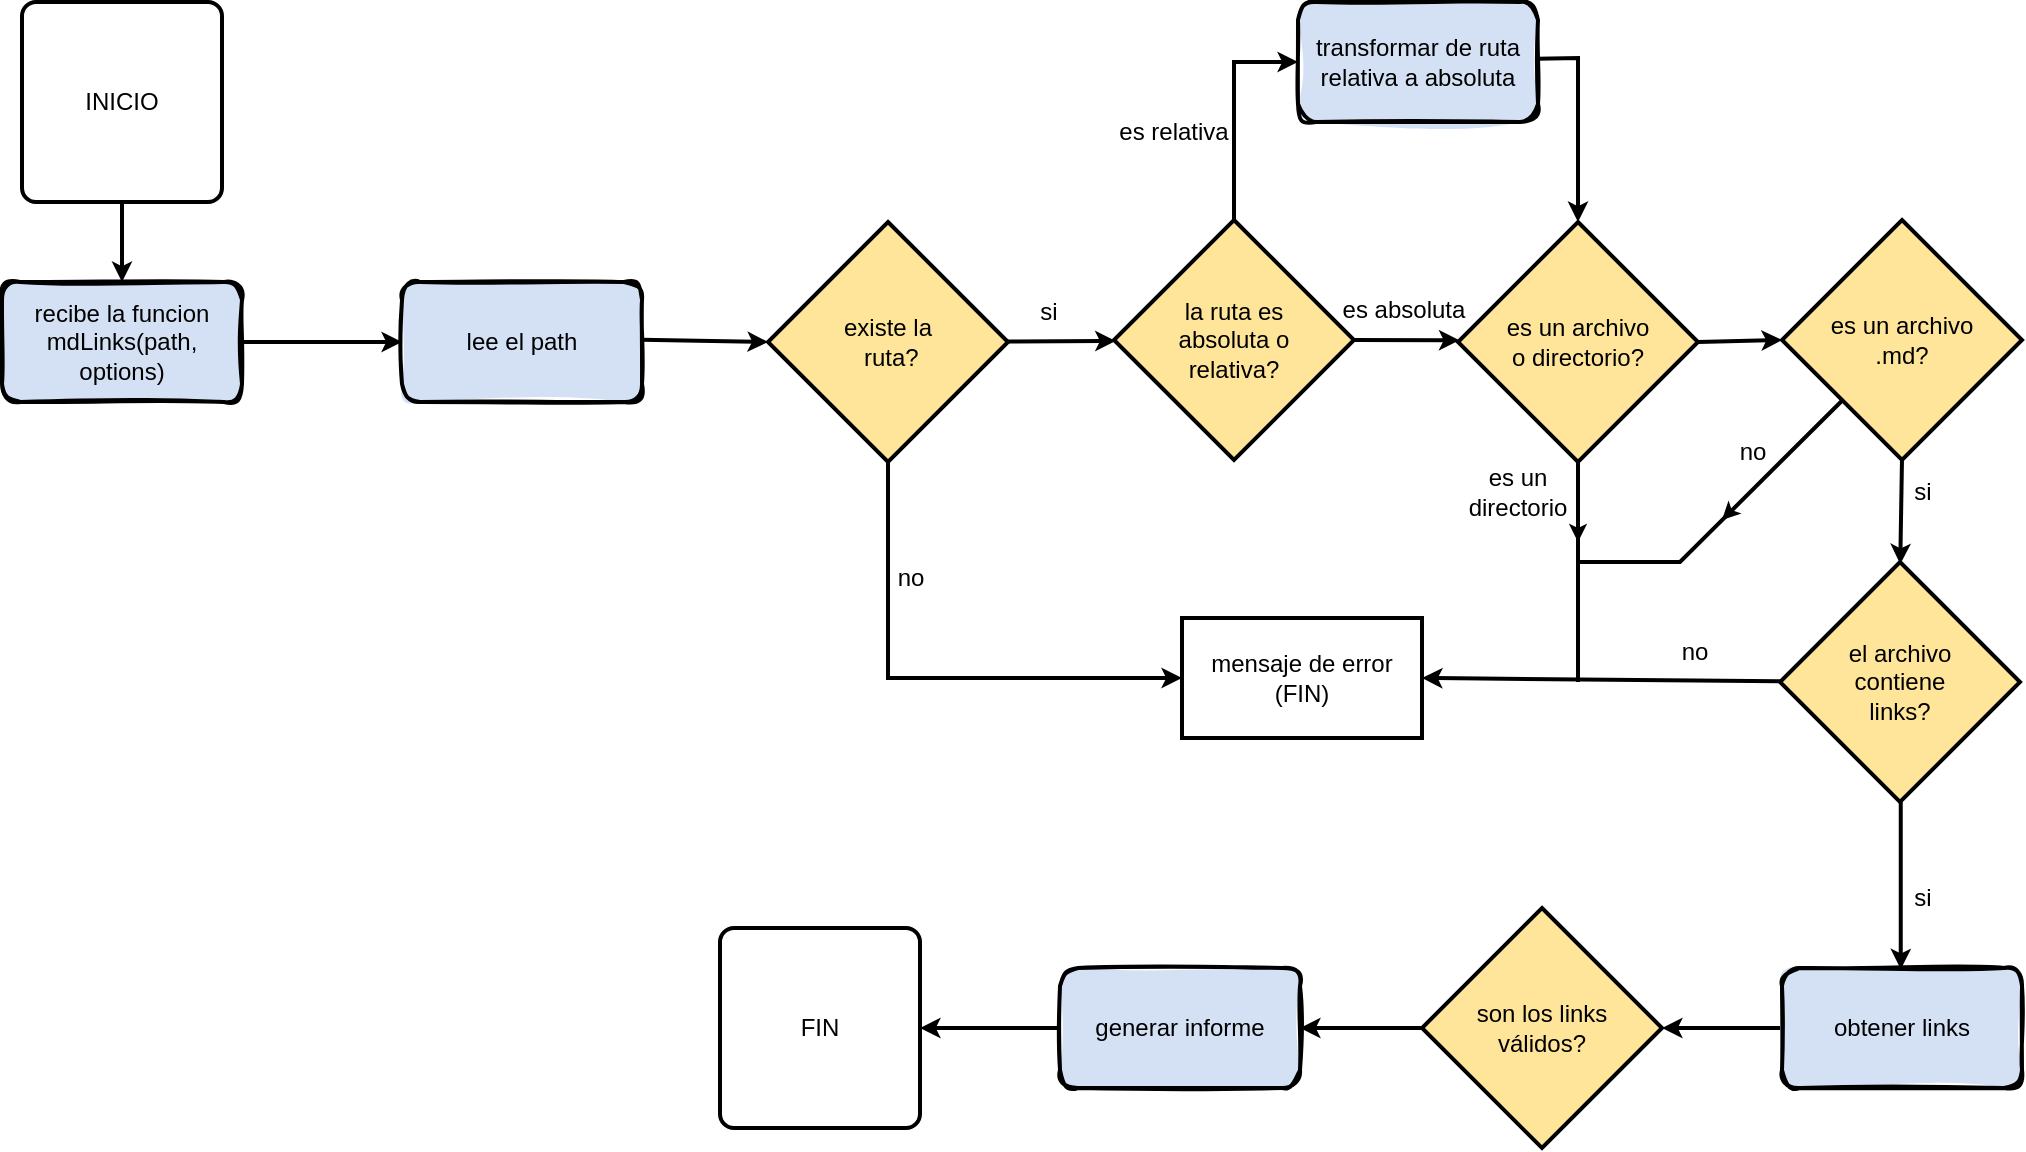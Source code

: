 <mxfile>
    <diagram id="C5RBs43oDa-KdzZeNtuy" name="Page-1">
        <mxGraphModel dx="1035" dy="705" grid="1" gridSize="10" guides="1" tooltips="1" connect="1" arrows="1" fold="1" page="1" pageScale="1" pageWidth="1169" pageHeight="827" math="0" shadow="0">
            <root>
                <mxCell id="WIyWlLk6GJQsqaUBKTNV-0"/>
                <mxCell id="WIyWlLk6GJQsqaUBKTNV-1" parent="WIyWlLk6GJQsqaUBKTNV-0"/>
                <mxCell id="SY0biOSwpH2cryvIoxOE-1" value="INICIO" style="rounded=1;whiteSpace=wrap;html=1;absoluteArcSize=1;arcSize=14;strokeWidth=2;" parent="WIyWlLk6GJQsqaUBKTNV-1" vertex="1">
                    <mxGeometry x="70" y="110" width="100" height="100" as="geometry"/>
                </mxCell>
                <mxCell id="SY0biOSwpH2cryvIoxOE-14" value="&lt;font color=&quot;#000000&quot;&gt;transformar de ruta relativa a absoluta &lt;/font&gt;" style="rounded=1;whiteSpace=wrap;html=1;strokeWidth=2;fillWeight=4;hachureGap=8;hachureAngle=45;fillColor=#D4E1F5;sketch=1;fillStyle=solid;" parent="WIyWlLk6GJQsqaUBKTNV-1" vertex="1">
                    <mxGeometry x="708" y="110" width="120" height="60" as="geometry"/>
                </mxCell>
                <mxCell id="SY0biOSwpH2cryvIoxOE-15" value="&lt;div&gt;&lt;font color=&quot;#000000&quot;&gt;la ruta es &lt;br&gt;&lt;/font&gt;&lt;/div&gt;&lt;div&gt;&lt;font color=&quot;#000000&quot;&gt;absoluta o &lt;br&gt;&lt;/font&gt;&lt;/div&gt;&lt;div&gt;&lt;font color=&quot;#000000&quot;&gt;relativa?&lt;/font&gt;&lt;br&gt;&lt;/div&gt;" style="strokeWidth=2;html=1;shape=mxgraph.flowchart.decision;whiteSpace=wrap;fillColor=#FFE599;" parent="WIyWlLk6GJQsqaUBKTNV-1" vertex="1">
                    <mxGeometry x="616" y="219" width="120" height="120" as="geometry"/>
                </mxCell>
                <mxCell id="SY0biOSwpH2cryvIoxOE-16" value="&lt;div&gt;&lt;font color=&quot;#000000&quot;&gt;existe la&lt;/font&gt;&lt;/div&gt;&lt;div&gt;&lt;font color=&quot;#000000&quot;&gt;&amp;nbsp;ruta?&lt;/font&gt;&lt;br&gt;&lt;/div&gt;" style="strokeWidth=2;html=1;shape=mxgraph.flowchart.decision;whiteSpace=wrap;fillColor=#FFE599;" parent="WIyWlLk6GJQsqaUBKTNV-1" vertex="1">
                    <mxGeometry x="443" y="220" width="120" height="120" as="geometry"/>
                </mxCell>
                <mxCell id="SY0biOSwpH2cryvIoxOE-17" value="FIN" style="rounded=1;whiteSpace=wrap;html=1;absoluteArcSize=1;arcSize=14;strokeWidth=2;" parent="WIyWlLk6GJQsqaUBKTNV-1" vertex="1">
                    <mxGeometry x="419" y="573" width="100" height="100" as="geometry"/>
                </mxCell>
                <mxCell id="SY0biOSwpH2cryvIoxOE-47" value="es relativa" style="text;strokeColor=none;align=center;fillColor=none;html=1;verticalAlign=middle;whiteSpace=wrap;rounded=0;strokeWidth=2;" parent="WIyWlLk6GJQsqaUBKTNV-1" vertex="1">
                    <mxGeometry x="616" y="160" width="60" height="30" as="geometry"/>
                </mxCell>
                <mxCell id="SY0biOSwpH2cryvIoxOE-53" value="" style="endArrow=classic;html=1;rounded=0;strokeWidth=2;endSize=4;entryX=0.006;entryY=0.493;entryDx=0;entryDy=0;exitX=1;exitY=0.5;exitDx=0;exitDy=0;exitPerimeter=0;entryPerimeter=0;" parent="WIyWlLk6GJQsqaUBKTNV-1" source="SY0biOSwpH2cryvIoxOE-15" target="SY0biOSwpH2cryvIoxOE-81" edge="1">
                    <mxGeometry width="50" height="50" relative="1" as="geometry">
                        <mxPoint x="699" y="278.83" as="sourcePoint"/>
                        <mxPoint x="790" y="279" as="targetPoint"/>
                    </mxGeometry>
                </mxCell>
                <mxCell id="SY0biOSwpH2cryvIoxOE-57" value="es absoluta" style="text;strokeColor=none;align=center;fillColor=none;html=1;verticalAlign=middle;whiteSpace=wrap;rounded=0;strokeWidth=2;" parent="WIyWlLk6GJQsqaUBKTNV-1" vertex="1">
                    <mxGeometry x="717" y="249" width="88" height="30" as="geometry"/>
                </mxCell>
                <mxCell id="SY0biOSwpH2cryvIoxOE-67" value="" style="endArrow=classic;html=1;rounded=0;strokeWidth=2;endSize=4;exitX=0.5;exitY=0;exitDx=0;exitDy=0;exitPerimeter=0;entryX=0;entryY=0.5;entryDx=0;entryDy=0;" parent="WIyWlLk6GJQsqaUBKTNV-1" source="SY0biOSwpH2cryvIoxOE-15" target="SY0biOSwpH2cryvIoxOE-14" edge="1">
                    <mxGeometry width="50" height="50" relative="1" as="geometry">
                        <mxPoint x="639" y="189.75" as="sourcePoint"/>
                        <mxPoint x="680" y="140" as="targetPoint"/>
                        <Array as="points">
                            <mxPoint x="676" y="140"/>
                        </Array>
                    </mxGeometry>
                </mxCell>
                <mxCell id="SY0biOSwpH2cryvIoxOE-68" value="" style="endArrow=classic;html=1;rounded=0;strokeWidth=2;endSize=4;entryX=0.5;entryY=0;entryDx=0;entryDy=0;exitX=0.995;exitY=0.473;exitDx=0;exitDy=0;exitPerimeter=0;entryPerimeter=0;" parent="WIyWlLk6GJQsqaUBKTNV-1" source="SY0biOSwpH2cryvIoxOE-14" target="SY0biOSwpH2cryvIoxOE-81" edge="1">
                    <mxGeometry width="50" height="50" relative="1" as="geometry">
                        <mxPoint x="804.74" y="137.82" as="sourcePoint"/>
                        <mxPoint x="850" y="241" as="targetPoint"/>
                        <Array as="points">
                            <mxPoint x="848" y="138"/>
                        </Array>
                    </mxGeometry>
                </mxCell>
                <mxCell id="SY0biOSwpH2cryvIoxOE-78" value="&lt;font color=&quot;#000000&quot;&gt;recibe la funcion mdLinks(path, options)&lt;/font&gt;" style="rounded=1;whiteSpace=wrap;html=1;strokeWidth=2;fillWeight=4;hachureGap=8;hachureAngle=45;fillColor=#D4E1F5;sketch=1;fillStyle=solid;" parent="WIyWlLk6GJQsqaUBKTNV-1" vertex="1">
                    <mxGeometry x="60" y="250" width="120" height="60" as="geometry"/>
                </mxCell>
                <mxCell id="SY0biOSwpH2cryvIoxOE-79" value="&lt;font color=&quot;#000000&quot;&gt;lee el path&lt;/font&gt;" style="rounded=1;whiteSpace=wrap;html=1;strokeWidth=2;fillWeight=4;hachureGap=8;hachureAngle=45;fillColor=#D4E1F5;sketch=1;fillStyle=solid;" parent="WIyWlLk6GJQsqaUBKTNV-1" vertex="1">
                    <mxGeometry x="260" y="250" width="120" height="60" as="geometry"/>
                </mxCell>
                <mxCell id="SY0biOSwpH2cryvIoxOE-81" value="&lt;div&gt;&lt;font color=&quot;#000000&quot;&gt;es un archivo&lt;/font&gt;&lt;/div&gt;&lt;div&gt;&lt;font color=&quot;#000000&quot;&gt;o directorio?&lt;/font&gt;&lt;br&gt;&lt;/div&gt;" style="strokeWidth=2;html=1;shape=mxgraph.flowchart.decision;whiteSpace=wrap;fillColor=#FFE599;" parent="WIyWlLk6GJQsqaUBKTNV-1" vertex="1">
                    <mxGeometry x="788" y="220" width="120" height="120" as="geometry"/>
                </mxCell>
                <mxCell id="SY0biOSwpH2cryvIoxOE-84" value="&lt;div&gt;&lt;font color=&quot;#000000&quot;&gt;es un archivo&lt;/font&gt;&lt;/div&gt;&lt;div&gt;&lt;font color=&quot;#000000&quot;&gt;.md?&lt;/font&gt;&lt;br&gt;&lt;/div&gt;" style="strokeWidth=2;html=1;shape=mxgraph.flowchart.decision;whiteSpace=wrap;fillColor=#FFE599;" parent="WIyWlLk6GJQsqaUBKTNV-1" vertex="1">
                    <mxGeometry x="950" y="219" width="120" height="120" as="geometry"/>
                </mxCell>
                <mxCell id="SY0biOSwpH2cryvIoxOE-85" value="&lt;div&gt;&lt;font color=&quot;#000000&quot;&gt;mensaje de error&lt;/font&gt;&lt;/div&gt;&lt;div&gt;&lt;font color=&quot;#000000&quot;&gt;(FIN)&lt;/font&gt;&lt;br&gt;&lt;/div&gt;" style="rounded=0;whiteSpace=wrap;html=1;strokeColor=default;strokeWidth=2;fillColor=#ffffff;gradientColor=none;" parent="WIyWlLk6GJQsqaUBKTNV-1" vertex="1">
                    <mxGeometry x="650" y="418" width="120" height="60" as="geometry"/>
                </mxCell>
                <mxCell id="SY0biOSwpH2cryvIoxOE-86" value="&lt;div&gt;&lt;font color=&quot;#000000&quot;&gt;el archivo &lt;br&gt;&lt;/font&gt;&lt;/div&gt;&lt;div&gt;&lt;font color=&quot;#000000&quot;&gt;contiene &lt;br&gt;&lt;/font&gt;&lt;/div&gt;&lt;div&gt;&lt;font color=&quot;#000000&quot;&gt;links?&lt;/font&gt;&lt;/div&gt;" style="strokeWidth=2;html=1;shape=mxgraph.flowchart.decision;whiteSpace=wrap;fillColor=#FFE599;" parent="WIyWlLk6GJQsqaUBKTNV-1" vertex="1">
                    <mxGeometry x="949" y="390" width="120" height="120" as="geometry"/>
                </mxCell>
                <mxCell id="SY0biOSwpH2cryvIoxOE-87" value="&lt;font color=&quot;#000000&quot;&gt;obtener links&lt;/font&gt;" style="rounded=1;whiteSpace=wrap;html=1;strokeWidth=2;fillWeight=4;hachureGap=8;hachureAngle=45;fillColor=#D4E1F5;sketch=1;fillStyle=solid;" parent="WIyWlLk6GJQsqaUBKTNV-1" vertex="1">
                    <mxGeometry x="950" y="593" width="120" height="60" as="geometry"/>
                </mxCell>
                <mxCell id="SY0biOSwpH2cryvIoxOE-88" value="&lt;div&gt;&lt;font color=&quot;#000000&quot;&gt;son los links &lt;br&gt;&lt;/font&gt;&lt;/div&gt;&lt;div&gt;&lt;font color=&quot;#000000&quot;&gt;válidos?&lt;/font&gt;&lt;/div&gt;" style="strokeWidth=2;html=1;shape=mxgraph.flowchart.decision;whiteSpace=wrap;fillColor=#FFE599;" parent="WIyWlLk6GJQsqaUBKTNV-1" vertex="1">
                    <mxGeometry x="770" y="563" width="120" height="120" as="geometry"/>
                </mxCell>
                <mxCell id="SY0biOSwpH2cryvIoxOE-89" value="&lt;font color=&quot;#000000&quot;&gt;generar informe&lt;/font&gt;" style="rounded=1;whiteSpace=wrap;html=1;strokeWidth=2;fillWeight=4;hachureGap=8;hachureAngle=45;fillColor=#D4E1F5;sketch=1;fillStyle=solid;" parent="WIyWlLk6GJQsqaUBKTNV-1" vertex="1">
                    <mxGeometry x="589" y="593" width="120" height="60" as="geometry"/>
                </mxCell>
                <mxCell id="SY0biOSwpH2cryvIoxOE-91" value="" style="endArrow=classic;html=1;rounded=0;strokeWidth=2;endSize=4;entryX=0.007;entryY=0.504;entryDx=0;entryDy=0;exitX=0.99;exitY=0.498;exitDx=0;exitDy=0;exitPerimeter=0;entryPerimeter=0;" parent="WIyWlLk6GJQsqaUBKTNV-1" source="SY0biOSwpH2cryvIoxOE-16" target="SY0biOSwpH2cryvIoxOE-15" edge="1">
                    <mxGeometry width="50" height="50" relative="1" as="geometry">
                        <mxPoint x="563" y="279.75" as="sourcePoint"/>
                        <mxPoint x="615.72" y="279.91" as="targetPoint"/>
                    </mxGeometry>
                </mxCell>
                <mxCell id="SY0biOSwpH2cryvIoxOE-92" value="" style="endArrow=classic;html=1;rounded=0;strokeWidth=2;endSize=4;entryX=0;entryY=0.5;entryDx=0;entryDy=0;exitX=0.998;exitY=0.481;exitDx=0;exitDy=0;exitPerimeter=0;entryPerimeter=0;" parent="WIyWlLk6GJQsqaUBKTNV-1" source="SY0biOSwpH2cryvIoxOE-79" target="SY0biOSwpH2cryvIoxOE-16" edge="1">
                    <mxGeometry width="50" height="50" relative="1" as="geometry">
                        <mxPoint x="380" y="278.5" as="sourcePoint"/>
                        <mxPoint x="432.72" y="278.66" as="targetPoint"/>
                    </mxGeometry>
                </mxCell>
                <mxCell id="SY0biOSwpH2cryvIoxOE-94" value="" style="endArrow=classic;html=1;rounded=0;strokeWidth=2;endSize=4;entryX=0;entryY=0.5;entryDx=0;entryDy=0;exitX=1;exitY=0.5;exitDx=0;exitDy=0;" parent="WIyWlLk6GJQsqaUBKTNV-1" source="SY0biOSwpH2cryvIoxOE-78" target="SY0biOSwpH2cryvIoxOE-79" edge="1">
                    <mxGeometry width="50" height="50" relative="1" as="geometry">
                        <mxPoint x="180" y="279" as="sourcePoint"/>
                        <mxPoint x="275.24" y="280.14" as="targetPoint"/>
                    </mxGeometry>
                </mxCell>
                <mxCell id="SY0biOSwpH2cryvIoxOE-95" value="" style="endArrow=classic;html=1;rounded=0;strokeWidth=2;endSize=4;entryX=0.5;entryY=0;entryDx=0;entryDy=0;exitX=0.5;exitY=1;exitDx=0;exitDy=0;" parent="WIyWlLk6GJQsqaUBKTNV-1" source="SY0biOSwpH2cryvIoxOE-1" target="SY0biOSwpH2cryvIoxOE-78" edge="1">
                    <mxGeometry width="50" height="50" relative="1" as="geometry">
                        <mxPoint x="80.0" y="230" as="sourcePoint"/>
                        <mxPoint x="160" y="230" as="targetPoint"/>
                    </mxGeometry>
                </mxCell>
                <mxCell id="SY0biOSwpH2cryvIoxOE-98" value="" style="endArrow=classic;html=1;rounded=0;strokeWidth=2;endSize=4;exitX=1;exitY=0.5;exitDx=0;exitDy=0;exitPerimeter=0;entryX=0;entryY=0.5;entryDx=0;entryDy=0;entryPerimeter=0;" parent="WIyWlLk6GJQsqaUBKTNV-1" source="SY0biOSwpH2cryvIoxOE-81" target="SY0biOSwpH2cryvIoxOE-84" edge="1">
                    <mxGeometry width="50" height="50" relative="1" as="geometry">
                        <mxPoint x="848.36" y="338.8" as="sourcePoint"/>
                        <mxPoint x="848.48" y="370.2" as="targetPoint"/>
                    </mxGeometry>
                </mxCell>
                <mxCell id="SY0biOSwpH2cryvIoxOE-99" value="" style="endArrow=classic;html=1;rounded=0;strokeWidth=2;endSize=4;entryX=0.501;entryY=0.009;entryDx=0;entryDy=0;exitX=0.5;exitY=0.996;exitDx=0;exitDy=0;exitPerimeter=0;entryPerimeter=0;" parent="WIyWlLk6GJQsqaUBKTNV-1" source="SY0biOSwpH2cryvIoxOE-84" target="SY0biOSwpH2cryvIoxOE-86" edge="1">
                    <mxGeometry width="50" height="50" relative="1" as="geometry">
                        <mxPoint x="847.66" y="489" as="sourcePoint"/>
                        <mxPoint x="847.66" y="529" as="targetPoint"/>
                    </mxGeometry>
                </mxCell>
                <mxCell id="SY0biOSwpH2cryvIoxOE-100" value="" style="endArrow=classic;html=1;rounded=0;strokeWidth=2;endSize=4;exitX=0.503;exitY=1;exitDx=0;exitDy=0;exitPerimeter=0;entryX=0.495;entryY=0.011;entryDx=0;entryDy=0;entryPerimeter=0;" parent="WIyWlLk6GJQsqaUBKTNV-1" source="SY0biOSwpH2cryvIoxOE-86" target="SY0biOSwpH2cryvIoxOE-87" edge="1">
                    <mxGeometry width="50" height="50" relative="1" as="geometry">
                        <mxPoint x="1009.66" y="510" as="sourcePoint"/>
                        <mxPoint x="1009" y="583" as="targetPoint"/>
                    </mxGeometry>
                </mxCell>
                <mxCell id="SY0biOSwpH2cryvIoxOE-101" value="" style="endArrow=classic;html=1;rounded=0;strokeWidth=2;endSize=4;entryX=1;entryY=0.5;entryDx=0;entryDy=0;entryPerimeter=0;" parent="WIyWlLk6GJQsqaUBKTNV-1" target="SY0biOSwpH2cryvIoxOE-88" edge="1">
                    <mxGeometry width="50" height="50" relative="1" as="geometry">
                        <mxPoint x="949" y="623" as="sourcePoint"/>
                        <mxPoint x="921.66" y="653" as="targetPoint"/>
                    </mxGeometry>
                </mxCell>
                <mxCell id="SY0biOSwpH2cryvIoxOE-102" value="" style="endArrow=classic;html=1;rounded=0;strokeWidth=2;endSize=4;entryX=1;entryY=0.5;entryDx=0;entryDy=0;exitX=0;exitY=0.5;exitDx=0;exitDy=0;exitPerimeter=0;" parent="WIyWlLk6GJQsqaUBKTNV-1" source="SY0biOSwpH2cryvIoxOE-88" target="SY0biOSwpH2cryvIoxOE-89" edge="1">
                    <mxGeometry width="50" height="50" relative="1" as="geometry">
                        <mxPoint x="779" y="622.83" as="sourcePoint"/>
                        <mxPoint x="729" y="622.83" as="targetPoint"/>
                    </mxGeometry>
                </mxCell>
                <mxCell id="SY0biOSwpH2cryvIoxOE-103" value="" style="endArrow=classic;html=1;rounded=0;strokeWidth=2;endSize=4;entryX=1;entryY=0.5;entryDx=0;entryDy=0;exitX=0;exitY=0.5;exitDx=0;exitDy=0;" parent="WIyWlLk6GJQsqaUBKTNV-1" source="SY0biOSwpH2cryvIoxOE-89" target="SY0biOSwpH2cryvIoxOE-17" edge="1">
                    <mxGeometry width="50" height="50" relative="1" as="geometry">
                        <mxPoint x="589" y="622.29" as="sourcePoint"/>
                        <mxPoint x="528" y="622.29" as="targetPoint"/>
                    </mxGeometry>
                </mxCell>
                <mxCell id="SY0biOSwpH2cryvIoxOE-104" value="si" style="text;strokeColor=none;align=center;fillColor=none;html=1;verticalAlign=middle;whiteSpace=wrap;rounded=0;strokeWidth=2;" parent="WIyWlLk6GJQsqaUBKTNV-1" vertex="1">
                    <mxGeometry x="569" y="250" width="29" height="30" as="geometry"/>
                </mxCell>
                <mxCell id="SY0biOSwpH2cryvIoxOE-105" value="" style="endArrow=classic;html=1;rounded=0;strokeWidth=2;endSize=4;exitX=0.5;exitY=1;exitDx=0;exitDy=0;exitPerimeter=0;entryX=0;entryY=0.5;entryDx=0;entryDy=0;" parent="WIyWlLk6GJQsqaUBKTNV-1" source="SY0biOSwpH2cryvIoxOE-16" target="SY0biOSwpH2cryvIoxOE-85" edge="1">
                    <mxGeometry width="50" height="50" relative="1" as="geometry">
                        <mxPoint x="510" y="430" as="sourcePoint"/>
                        <mxPoint x="542" y="351" as="targetPoint"/>
                        <Array as="points">
                            <mxPoint x="503" y="448"/>
                        </Array>
                    </mxGeometry>
                </mxCell>
                <mxCell id="SY0biOSwpH2cryvIoxOE-106" value="no" style="text;strokeColor=none;align=center;fillColor=none;html=1;verticalAlign=middle;whiteSpace=wrap;rounded=0;strokeWidth=2;" parent="WIyWlLk6GJQsqaUBKTNV-1" vertex="1">
                    <mxGeometry x="500" y="383" width="29" height="30" as="geometry"/>
                </mxCell>
                <mxCell id="SY0biOSwpH2cryvIoxOE-108" value="es un directorio" style="text;strokeColor=none;align=center;fillColor=none;html=1;verticalAlign=middle;whiteSpace=wrap;rounded=0;strokeWidth=2;" parent="WIyWlLk6GJQsqaUBKTNV-1" vertex="1">
                    <mxGeometry x="788" y="340" width="60" height="30" as="geometry"/>
                </mxCell>
                <mxCell id="SY0biOSwpH2cryvIoxOE-109" value="si" style="text;strokeColor=none;align=center;fillColor=none;html=1;verticalAlign=middle;whiteSpace=wrap;rounded=0;strokeWidth=2;" parent="WIyWlLk6GJQsqaUBKTNV-1" vertex="1">
                    <mxGeometry x="1006" y="340" width="29" height="30" as="geometry"/>
                </mxCell>
                <mxCell id="SY0biOSwpH2cryvIoxOE-110" value="si" style="text;strokeColor=none;align=center;fillColor=none;html=1;verticalAlign=middle;whiteSpace=wrap;rounded=0;strokeWidth=2;" parent="WIyWlLk6GJQsqaUBKTNV-1" vertex="1">
                    <mxGeometry x="1006" y="543" width="29" height="30" as="geometry"/>
                </mxCell>
                <mxCell id="SY0biOSwpH2cryvIoxOE-111" value="" style="endArrow=none;html=1;rounded=0;strokeWidth=2;endSize=6;entryX=0.252;entryY=0.751;entryDx=0;entryDy=0;entryPerimeter=0;" parent="WIyWlLk6GJQsqaUBKTNV-1" target="SY0biOSwpH2cryvIoxOE-84" edge="1">
                    <mxGeometry width="50" height="50" relative="1" as="geometry">
                        <mxPoint x="849" y="390" as="sourcePoint"/>
                        <mxPoint x="979" y="310" as="targetPoint"/>
                        <Array as="points">
                            <mxPoint x="899" y="390"/>
                        </Array>
                    </mxGeometry>
                </mxCell>
                <mxCell id="SY0biOSwpH2cryvIoxOE-112" value="no" style="text;strokeColor=none;align=center;fillColor=none;html=1;verticalAlign=middle;whiteSpace=wrap;rounded=0;strokeWidth=2;" parent="WIyWlLk6GJQsqaUBKTNV-1" vertex="1">
                    <mxGeometry x="921" y="320" width="29" height="30" as="geometry"/>
                </mxCell>
                <mxCell id="SY0biOSwpH2cryvIoxOE-114" value="" style="endArrow=classic;html=1;rounded=0;strokeWidth=2;endSize=4;entryX=1;entryY=0.5;entryDx=0;entryDy=0;exitX=0.011;exitY=0.497;exitDx=0;exitDy=0;exitPerimeter=0;" parent="WIyWlLk6GJQsqaUBKTNV-1" source="SY0biOSwpH2cryvIoxOE-86" target="SY0biOSwpH2cryvIoxOE-85" edge="1">
                    <mxGeometry width="50" height="50" relative="1" as="geometry">
                        <mxPoint x="949.0" y="449.62" as="sourcePoint"/>
                        <mxPoint x="890" y="449.62" as="targetPoint"/>
                    </mxGeometry>
                </mxCell>
                <mxCell id="SY0biOSwpH2cryvIoxOE-115" value="" style="endArrow=none;html=1;rounded=0;strokeWidth=2;endSize=6;entryX=0.5;entryY=1;entryDx=0;entryDy=0;entryPerimeter=0;" parent="WIyWlLk6GJQsqaUBKTNV-1" target="SY0biOSwpH2cryvIoxOE-81" edge="1">
                    <mxGeometry width="50" height="50" relative="1" as="geometry">
                        <mxPoint x="848" y="450" as="sourcePoint"/>
                        <mxPoint x="848" y="339" as="targetPoint"/>
                    </mxGeometry>
                </mxCell>
                <mxCell id="SY0biOSwpH2cryvIoxOE-116" value="no" style="text;strokeColor=none;align=center;fillColor=none;html=1;verticalAlign=middle;whiteSpace=wrap;rounded=0;strokeWidth=2;" parent="WIyWlLk6GJQsqaUBKTNV-1" vertex="1">
                    <mxGeometry x="892" y="420" width="29" height="30" as="geometry"/>
                </mxCell>
                <mxCell id="SY0biOSwpH2cryvIoxOE-118" value="" style="endArrow=classic;html=1;rounded=0;strokeWidth=1;endSize=6;" parent="WIyWlLk6GJQsqaUBKTNV-1" edge="1">
                    <mxGeometry width="50" height="50" relative="1" as="geometry">
                        <mxPoint x="848" y="360" as="sourcePoint"/>
                        <mxPoint x="848" y="380" as="targetPoint"/>
                    </mxGeometry>
                </mxCell>
                <mxCell id="SY0biOSwpH2cryvIoxOE-119" value="" style="endArrow=classic;html=1;rounded=0;strokeWidth=1;endSize=6;" parent="WIyWlLk6GJQsqaUBKTNV-1" edge="1">
                    <mxGeometry width="50" height="50" relative="1" as="geometry">
                        <mxPoint x="940" y="349" as="sourcePoint"/>
                        <mxPoint x="920" y="369" as="targetPoint"/>
                    </mxGeometry>
                </mxCell>
            </root>
        </mxGraphModel>
    </diagram>
</mxfile>